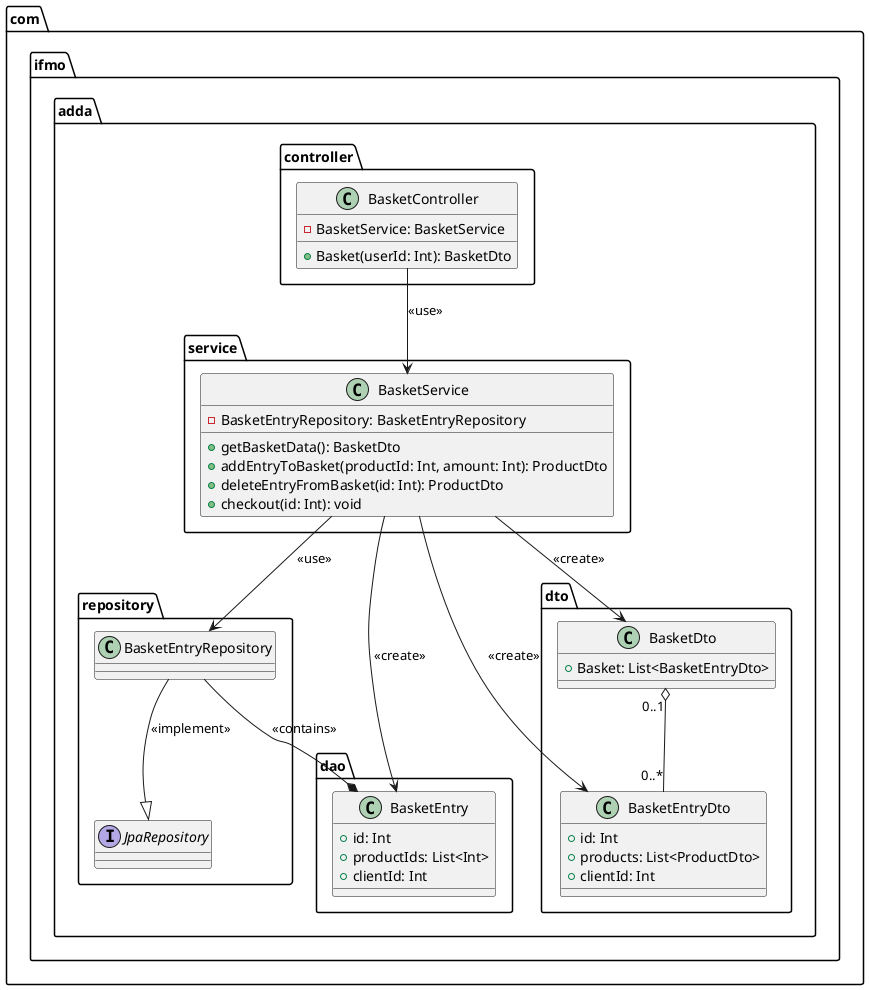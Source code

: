 @startuml

package "com.ifmo.adda" {
  package "controller" {
    class BasketController {
     - {field} BasketService: BasketService
     + {method} Basket(userId: Int): BasketDto
    }
  }
  package "service" {
    class BasketService {
     - {field} BasketEntryRepository: BasketEntryRepository
     + {method} getBasketData(): BasketDto
     + {method} addEntryToBasket(productId: Int, amount: Int): ProductDto
     + {method} deleteEntryFromBasket(id: Int): ProductDto
     + {method} checkout(id: Int): void
    }
  }
  package "repository" {
    interface JpaRepository
    class BasketEntryRepository
  }
  package "dto" {
    class BasketDto {
      + {field} Basket: List<BasketEntryDto>
    }
    class BasketEntryDto {
      + {field} id: Int
      + {field} products: List<ProductDto>
      + {field} clientId: Int
    }
    BasketDto "0..1" o-- "0..*" BasketEntryDto
  }
  package "dao" {
    class BasketEntry {
      + {field} id: Int
      + {field} productIds: List<Int>
      + {field} clientId: Int
    }
  }

  BasketController --> BasketService : <<use>>
  BasketService --> BasketEntryRepository : <<use>>
  BasketService --> BasketDto : <<create>>
  BasketService --> BasketEntryDto : <<create>>
  BasketService --> BasketEntry : <<create>>
  BasketEntryRepository --|> JpaRepository : <<implement>>
  BasketEntryRepository --* BasketEntry : <<contains>>
}

@enduml


Заказ имеет:
- id
- статус
- дата заказа
- лист товаров
- id клиента
- лист ошибок выполнения заказа 